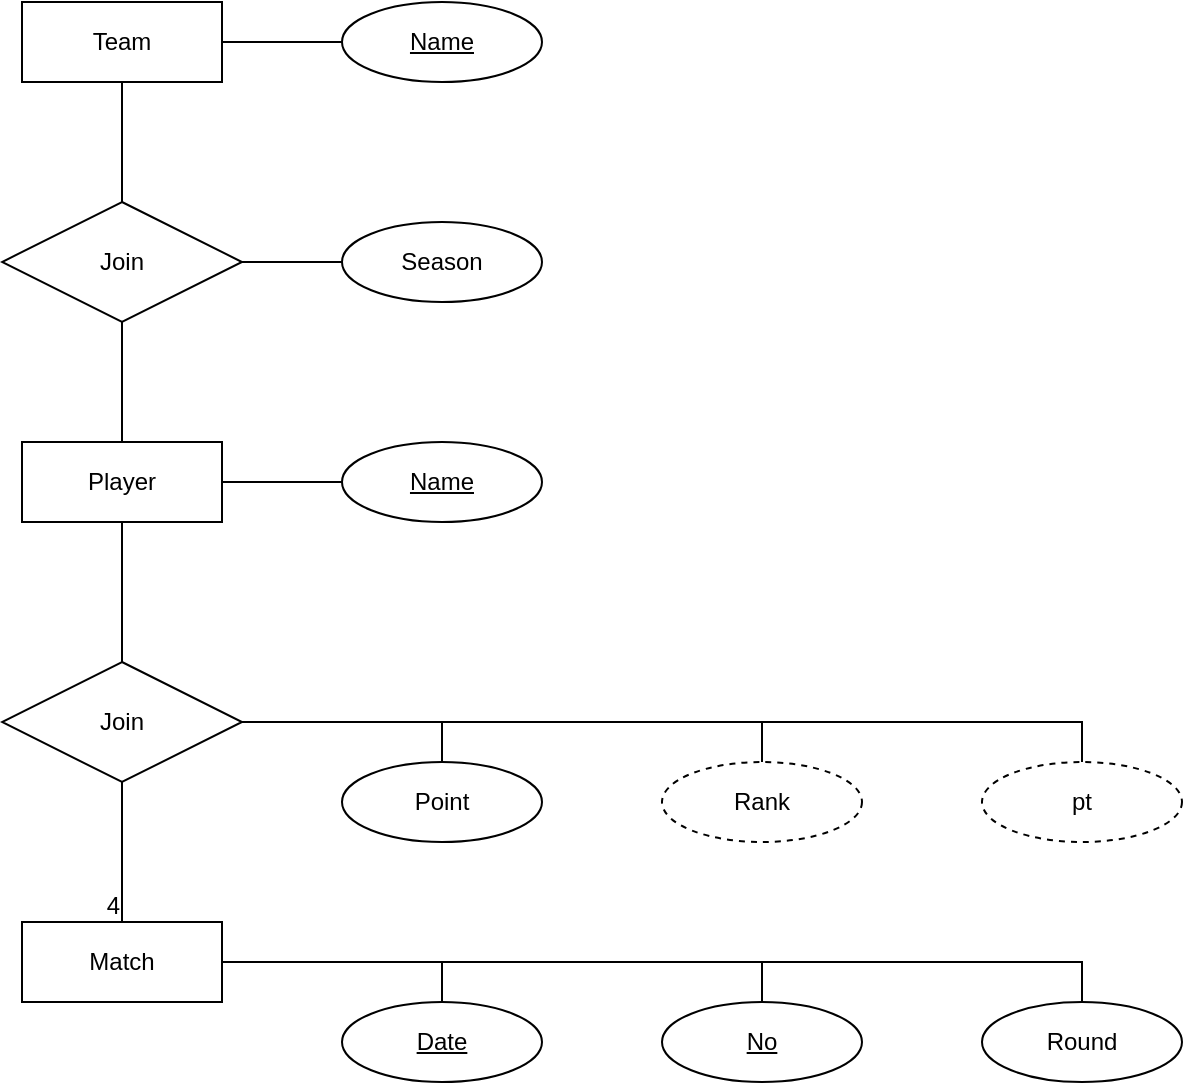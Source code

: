 <mxfile version="22.0.3" type="device">
  <diagram name="Page-1" id="MCGXA32kqJQnhjfVeyyt">
    <mxGraphModel dx="1100" dy="2063" grid="0" gridSize="10" guides="1" tooltips="1" connect="1" arrows="1" fold="1" page="1" pageScale="1" pageWidth="827" pageHeight="1169" math="0" shadow="0">
      <root>
        <mxCell id="0" />
        <mxCell id="1" parent="0" />
        <mxCell id="oQkXrO-AA8s-s7fr9Je5-1" value="Team" style="whiteSpace=wrap;html=1;align=center;" vertex="1" parent="1">
          <mxGeometry x="110" y="-40" width="100" height="40" as="geometry" />
        </mxCell>
        <mxCell id="oQkXrO-AA8s-s7fr9Je5-2" value="Player" style="whiteSpace=wrap;html=1;align=center;" vertex="1" parent="1">
          <mxGeometry x="110" y="180" width="100" height="40" as="geometry" />
        </mxCell>
        <mxCell id="oQkXrO-AA8s-s7fr9Je5-3" value="Match" style="whiteSpace=wrap;html=1;align=center;" vertex="1" parent="1">
          <mxGeometry x="110" y="420" width="100" height="40" as="geometry" />
        </mxCell>
        <mxCell id="oQkXrO-AA8s-s7fr9Je5-4" value="Name" style="ellipse;whiteSpace=wrap;html=1;align=center;fontStyle=4;" vertex="1" parent="1">
          <mxGeometry x="270" y="-40" width="100" height="40" as="geometry" />
        </mxCell>
        <mxCell id="oQkXrO-AA8s-s7fr9Je5-6" value="Season" style="ellipse;whiteSpace=wrap;html=1;align=center;" vertex="1" parent="1">
          <mxGeometry x="270" y="70" width="100" height="40" as="geometry" />
        </mxCell>
        <mxCell id="oQkXrO-AA8s-s7fr9Je5-8" value="" style="endArrow=none;html=1;rounded=0;exitX=0.5;exitY=0;exitDx=0;exitDy=0;entryX=0.5;entryY=1;entryDx=0;entryDy=0;" edge="1" parent="1" source="oQkXrO-AA8s-s7fr9Je5-2" target="oQkXrO-AA8s-s7fr9Je5-16">
          <mxGeometry relative="1" as="geometry">
            <mxPoint x="330" y="360" as="sourcePoint" />
            <mxPoint x="160" y="270" as="targetPoint" />
          </mxGeometry>
        </mxCell>
        <mxCell id="oQkXrO-AA8s-s7fr9Je5-11" value="" style="endArrow=none;html=1;rounded=0;exitX=0.5;exitY=0;exitDx=0;exitDy=0;" edge="1" parent="1" source="oQkXrO-AA8s-s7fr9Je5-16" target="oQkXrO-AA8s-s7fr9Je5-1">
          <mxGeometry relative="1" as="geometry">
            <mxPoint x="160" y="120" as="sourcePoint" />
            <mxPoint x="490" y="150" as="targetPoint" />
          </mxGeometry>
        </mxCell>
        <mxCell id="oQkXrO-AA8s-s7fr9Je5-13" value="" style="endArrow=none;html=1;rounded=0;exitX=1;exitY=0.5;exitDx=0;exitDy=0;entryX=0;entryY=0.5;entryDx=0;entryDy=0;" edge="1" parent="1" source="oQkXrO-AA8s-s7fr9Je5-16" target="oQkXrO-AA8s-s7fr9Je5-6">
          <mxGeometry relative="1" as="geometry">
            <mxPoint x="220" y="90" as="sourcePoint" />
            <mxPoint x="490" y="150" as="targetPoint" />
          </mxGeometry>
        </mxCell>
        <mxCell id="oQkXrO-AA8s-s7fr9Je5-14" value="" style="endArrow=none;html=1;rounded=0;exitX=1;exitY=0.5;exitDx=0;exitDy=0;entryX=0;entryY=0.5;entryDx=0;entryDy=0;" edge="1" parent="1" source="oQkXrO-AA8s-s7fr9Je5-1" target="oQkXrO-AA8s-s7fr9Je5-4">
          <mxGeometry relative="1" as="geometry">
            <mxPoint x="330" y="-70" as="sourcePoint" />
            <mxPoint x="490" y="-70" as="targetPoint" />
          </mxGeometry>
        </mxCell>
        <mxCell id="oQkXrO-AA8s-s7fr9Je5-15" value="Join" style="shape=rhombus;perimeter=rhombusPerimeter;whiteSpace=wrap;html=1;align=center;" vertex="1" parent="1">
          <mxGeometry x="100" y="290" width="120" height="60" as="geometry" />
        </mxCell>
        <mxCell id="oQkXrO-AA8s-s7fr9Je5-16" value="Join" style="shape=rhombus;perimeter=rhombusPerimeter;whiteSpace=wrap;html=1;align=center;" vertex="1" parent="1">
          <mxGeometry x="100" y="60" width="120" height="60" as="geometry" />
        </mxCell>
        <mxCell id="oQkXrO-AA8s-s7fr9Je5-20" value="" style="endArrow=none;html=1;rounded=0;entryX=0.5;entryY=1;entryDx=0;entryDy=0;exitX=0.5;exitY=0;exitDx=0;exitDy=0;" edge="1" parent="1" source="oQkXrO-AA8s-s7fr9Je5-15" target="oQkXrO-AA8s-s7fr9Je5-2">
          <mxGeometry width="50" height="50" relative="1" as="geometry">
            <mxPoint x="390" y="380" as="sourcePoint" />
            <mxPoint x="440" y="330" as="targetPoint" />
            <Array as="points" />
          </mxGeometry>
        </mxCell>
        <mxCell id="oQkXrO-AA8s-s7fr9Je5-22" value="Name" style="ellipse;whiteSpace=wrap;html=1;align=center;fontStyle=4;" vertex="1" parent="1">
          <mxGeometry x="270" y="180" width="100" height="40" as="geometry" />
        </mxCell>
        <mxCell id="oQkXrO-AA8s-s7fr9Je5-23" value="" style="endArrow=none;html=1;rounded=0;entryX=0;entryY=0.5;entryDx=0;entryDy=0;exitX=1;exitY=0.5;exitDx=0;exitDy=0;" edge="1" parent="1" source="oQkXrO-AA8s-s7fr9Je5-2" target="oQkXrO-AA8s-s7fr9Je5-22">
          <mxGeometry width="50" height="50" relative="1" as="geometry">
            <mxPoint x="390" y="380" as="sourcePoint" />
            <mxPoint x="440" y="330" as="targetPoint" />
          </mxGeometry>
        </mxCell>
        <mxCell id="oQkXrO-AA8s-s7fr9Je5-25" value="Point" style="ellipse;whiteSpace=wrap;html=1;align=center;" vertex="1" parent="1">
          <mxGeometry x="270" y="340" width="100" height="40" as="geometry" />
        </mxCell>
        <mxCell id="oQkXrO-AA8s-s7fr9Je5-26" value="Rank" style="ellipse;whiteSpace=wrap;html=1;align=center;dashed=1;" vertex="1" parent="1">
          <mxGeometry x="430" y="340" width="100" height="40" as="geometry" />
        </mxCell>
        <mxCell id="oQkXrO-AA8s-s7fr9Je5-27" value="pt" style="ellipse;whiteSpace=wrap;html=1;align=center;dashed=1;" vertex="1" parent="1">
          <mxGeometry x="590" y="340" width="100" height="40" as="geometry" />
        </mxCell>
        <mxCell id="oQkXrO-AA8s-s7fr9Je5-28" value="" style="endArrow=none;html=1;rounded=0;exitX=1;exitY=0.5;exitDx=0;exitDy=0;entryX=0.5;entryY=0;entryDx=0;entryDy=0;" edge="1" parent="1" source="oQkXrO-AA8s-s7fr9Je5-15" target="oQkXrO-AA8s-s7fr9Je5-25">
          <mxGeometry relative="1" as="geometry">
            <mxPoint x="330" y="260" as="sourcePoint" />
            <mxPoint x="490" y="260" as="targetPoint" />
            <Array as="points">
              <mxPoint x="320" y="320" />
            </Array>
          </mxGeometry>
        </mxCell>
        <mxCell id="oQkXrO-AA8s-s7fr9Je5-29" value="" style="endArrow=none;html=1;rounded=0;exitX=1;exitY=0.5;exitDx=0;exitDy=0;entryX=0.5;entryY=0;entryDx=0;entryDy=0;" edge="1" parent="1" source="oQkXrO-AA8s-s7fr9Je5-15" target="oQkXrO-AA8s-s7fr9Je5-26">
          <mxGeometry relative="1" as="geometry">
            <mxPoint x="330" y="260" as="sourcePoint" />
            <mxPoint x="490" y="260" as="targetPoint" />
            <Array as="points">
              <mxPoint x="480" y="320" />
            </Array>
          </mxGeometry>
        </mxCell>
        <mxCell id="oQkXrO-AA8s-s7fr9Je5-30" value="" style="endArrow=none;html=1;rounded=0;exitX=1;exitY=0.5;exitDx=0;exitDy=0;entryX=0.5;entryY=0;entryDx=0;entryDy=0;" edge="1" parent="1" source="oQkXrO-AA8s-s7fr9Je5-15" target="oQkXrO-AA8s-s7fr9Je5-27">
          <mxGeometry relative="1" as="geometry">
            <mxPoint x="330" y="260" as="sourcePoint" />
            <mxPoint x="490" y="260" as="targetPoint" />
            <Array as="points">
              <mxPoint x="640" y="320" />
            </Array>
          </mxGeometry>
        </mxCell>
        <mxCell id="oQkXrO-AA8s-s7fr9Je5-31" value="Date" style="ellipse;whiteSpace=wrap;html=1;align=center;fontStyle=4;" vertex="1" parent="1">
          <mxGeometry x="270" y="460" width="100" height="40" as="geometry" />
        </mxCell>
        <mxCell id="oQkXrO-AA8s-s7fr9Je5-32" value="No" style="ellipse;whiteSpace=wrap;html=1;align=center;fontStyle=4;" vertex="1" parent="1">
          <mxGeometry x="430" y="460" width="100" height="40" as="geometry" />
        </mxCell>
        <mxCell id="oQkXrO-AA8s-s7fr9Je5-33" value="" style="endArrow=none;html=1;rounded=0;exitX=1;exitY=0.5;exitDx=0;exitDy=0;entryX=0.5;entryY=0;entryDx=0;entryDy=0;" edge="1" parent="1" source="oQkXrO-AA8s-s7fr9Je5-3" target="oQkXrO-AA8s-s7fr9Je5-31">
          <mxGeometry relative="1" as="geometry">
            <mxPoint x="330" y="260" as="sourcePoint" />
            <mxPoint x="490" y="260" as="targetPoint" />
            <Array as="points">
              <mxPoint x="320" y="440" />
            </Array>
          </mxGeometry>
        </mxCell>
        <mxCell id="oQkXrO-AA8s-s7fr9Je5-34" value="" style="endArrow=none;html=1;rounded=0;exitX=1;exitY=0.5;exitDx=0;exitDy=0;entryX=0.5;entryY=0;entryDx=0;entryDy=0;" edge="1" parent="1" source="oQkXrO-AA8s-s7fr9Je5-3" target="oQkXrO-AA8s-s7fr9Je5-32">
          <mxGeometry relative="1" as="geometry">
            <mxPoint x="330" y="260" as="sourcePoint" />
            <mxPoint x="490" y="260" as="targetPoint" />
            <Array as="points">
              <mxPoint x="480" y="440" />
            </Array>
          </mxGeometry>
        </mxCell>
        <mxCell id="oQkXrO-AA8s-s7fr9Je5-35" value="" style="endArrow=none;html=1;rounded=0;exitX=0.5;exitY=1;exitDx=0;exitDy=0;entryX=0.5;entryY=0;entryDx=0;entryDy=0;" edge="1" parent="1" source="oQkXrO-AA8s-s7fr9Je5-15" target="oQkXrO-AA8s-s7fr9Je5-3">
          <mxGeometry relative="1" as="geometry">
            <mxPoint x="330" y="260" as="sourcePoint" />
            <mxPoint x="490" y="260" as="targetPoint" />
          </mxGeometry>
        </mxCell>
        <mxCell id="oQkXrO-AA8s-s7fr9Je5-36" value="4" style="resizable=0;html=1;whiteSpace=wrap;align=right;verticalAlign=bottom;" connectable="0" vertex="1" parent="oQkXrO-AA8s-s7fr9Je5-35">
          <mxGeometry x="1" relative="1" as="geometry" />
        </mxCell>
        <mxCell id="oQkXrO-AA8s-s7fr9Je5-37" value="Round" style="ellipse;whiteSpace=wrap;html=1;align=center;" vertex="1" parent="1">
          <mxGeometry x="590" y="460" width="100" height="40" as="geometry" />
        </mxCell>
        <mxCell id="oQkXrO-AA8s-s7fr9Je5-38" value="" style="endArrow=none;html=1;rounded=0;exitX=1;exitY=0.5;exitDx=0;exitDy=0;entryX=0.5;entryY=0;entryDx=0;entryDy=0;" edge="1" parent="1" source="oQkXrO-AA8s-s7fr9Je5-3" target="oQkXrO-AA8s-s7fr9Je5-37">
          <mxGeometry relative="1" as="geometry">
            <mxPoint x="330" y="260" as="sourcePoint" />
            <mxPoint x="490" y="260" as="targetPoint" />
            <Array as="points">
              <mxPoint x="640" y="440" />
            </Array>
          </mxGeometry>
        </mxCell>
      </root>
    </mxGraphModel>
  </diagram>
</mxfile>
